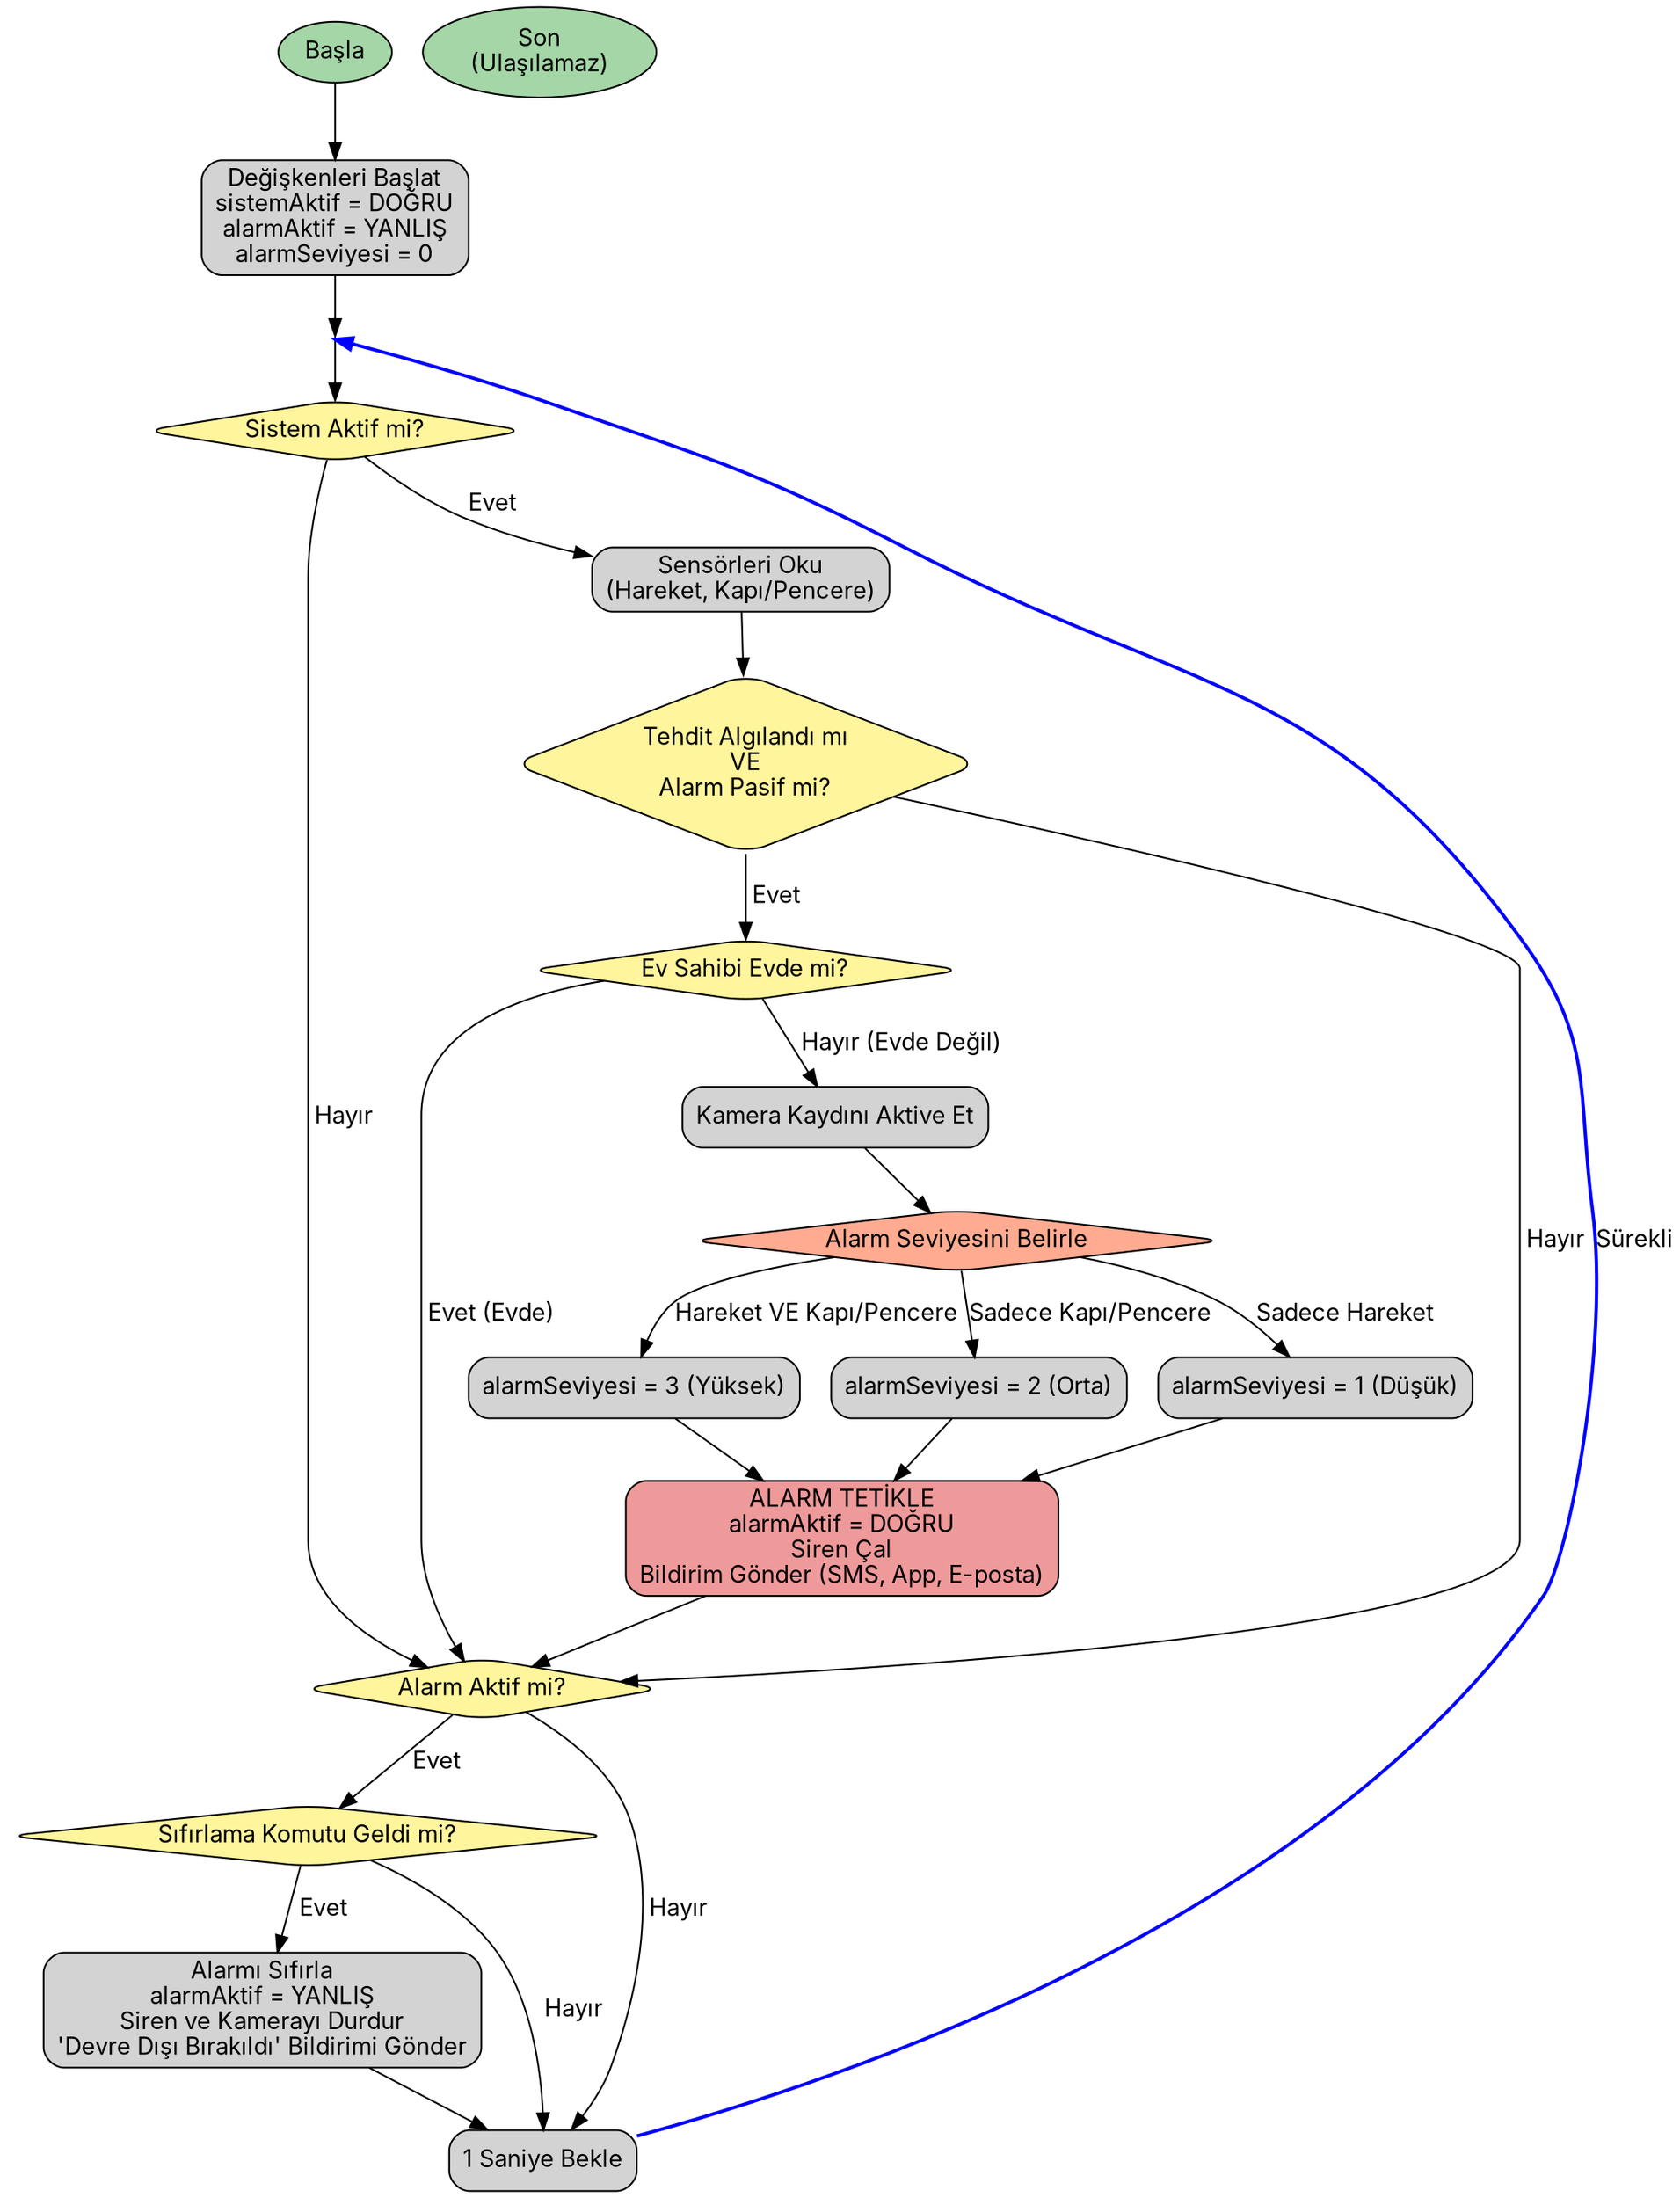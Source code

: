 digraph SmartHomeSecurityFlowchart {
    // Grafik ayarları: Yukarıdan aşağıya akış ve genel düğüm/kenar stilleri
    rankdir=TB;
    node [fontname="Inter", style="rounded,filled", shape=box];
    edge [fontname="Inter"];

    // Düğüm Tanımlamaları (Her bir işlem veya karar için bir kutu)
    Start [label="Başla", shape=ellipse, fillcolor="#A5D6A7"];
    Initialize [label="Değişkenleri Başlat\nsistemAktif = DOĞRU\nalarmAktif = YANLIŞ\nalarmSeviyesi = 0"];
    
    // Döngünün başlangıcını belirtmek için görünmez bir nokta
    LoopStart [label="", shape=point, width=0];

    // Karar Düğümleri (Elmas Şekli)
    IsSystemActive [label="Sistem Aktif mi?", shape=diamond, fillcolor="#FFF59D"];
    IsThreatDetected [label="Tehdit Algılandı mı\nVE\nAlarm Pasif mi?", shape=diamond, fillcolor="#FFF59D"];
    IsOwnerHome [label="Ev Sahibi Evde mi?", shape=diamond, fillcolor="#FFF59D"];
    DetermineAlarmLevel [label="Alarm Seviyesini Belirle", shape=diamond, fillcolor="#FFAB91"];
    IsAlarmActiveForReset [label="Alarm Aktif mi?", shape=diamond, fillcolor="#FFF59D"];
    IsResetCommandReceived [label="Sıfırlama Komutu Geldi mi?", shape=diamond, fillcolor="#FFF59D"];

    // İşlem Düğümleri (Dikdörtgen Şekli)
    ReadSensors [label="Sensörleri Oku\n(Hareket, Kapı/Pencere)"];
    ActivateCamera [label="Kamera Kaydını Aktive Et"];
    SetLevel3 [label="alarmSeviyesi = 3 (Yüksek)"];
    SetLevel2 [label="alarmSeviyesi = 2 (Orta)"];
    SetLevel1 [label="alarmSeviyesi = 1 (Düşük)"];
    TriggerAlarmAndNotify [label="ALARM TETİKLE\nalarmAktif = DOĞRU\nSiren Çal\nBildirim Gönder (SMS, App, E-posta)", fillcolor="#EF9A9A"];
    ResetAlarm [label="Alarmı Sıfırla\nalarmAktif = YANLIŞ\nSiren ve Kamerayı Durdur\n'Devre Dışı Bırakıldı' Bildirimi Gönder"];
    Wait [label="1 Saniye Bekle"];
    
    End [label="Son\n(Ulaşılamaz)", shape=ellipse, fillcolor="#A5D6A7"];

    // Düğümler Arası Bağlantılar (Akış Yönleri)
    Start -> Initialize;
    Initialize -> LoopStart;
    LoopStart -> IsSystemActive;

    IsSystemActive -> ReadSensors [label=" Evet"];
    IsSystemActive -> IsAlarmActiveForReset [label=" Hayır"];
    
    ReadSensors -> IsThreatDetected;
    IsThreatDetected -> IsOwnerHome [label=" Evet"];
    IsThreatDetected -> IsAlarmActiveForReset [label=" Hayır"];

    IsOwnerHome -> ActivateCamera [label=" Hayır (Evde Değil)"];
    IsOwnerHome -> IsAlarmActiveForReset [label=" Evet (Evde)"];
    
    ActivateCamera -> DetermineAlarmLevel;
    DetermineAlarmLevel -> SetLevel3 [label="Hareket VE Kapı/Pencere"];
    DetermineAlarmLevel -> SetLevel2 [label="Sadece Kapı/Pencere"];
    DetermineAlarmLevel -> SetLevel1 [label="Sadece Hareket"];
    SetLevel1 -> TriggerAlarmAndNotify;
    SetLevel2 -> TriggerAlarmAndNotify;
    SetLevel3 -> TriggerAlarmAndNotify;

    TriggerAlarmAndNotify -> IsAlarmActiveForReset;

    IsAlarmActiveForReset -> IsResetCommandReceived [label=" Evet"];
    IsAlarmActiveForReset -> Wait [label=" Hayır"];

    IsResetCommandReceived -> ResetAlarm [label=" Evet"];
    IsResetCommandReceived -> Wait [label=" Hayır"];
    
    ResetAlarm -> Wait;
    
    // Geri ok ile sonsuz döngüyü göster
    Wait -> LoopStart [label="Sürekli", style=bold, color=blue, constraint=false];
}
